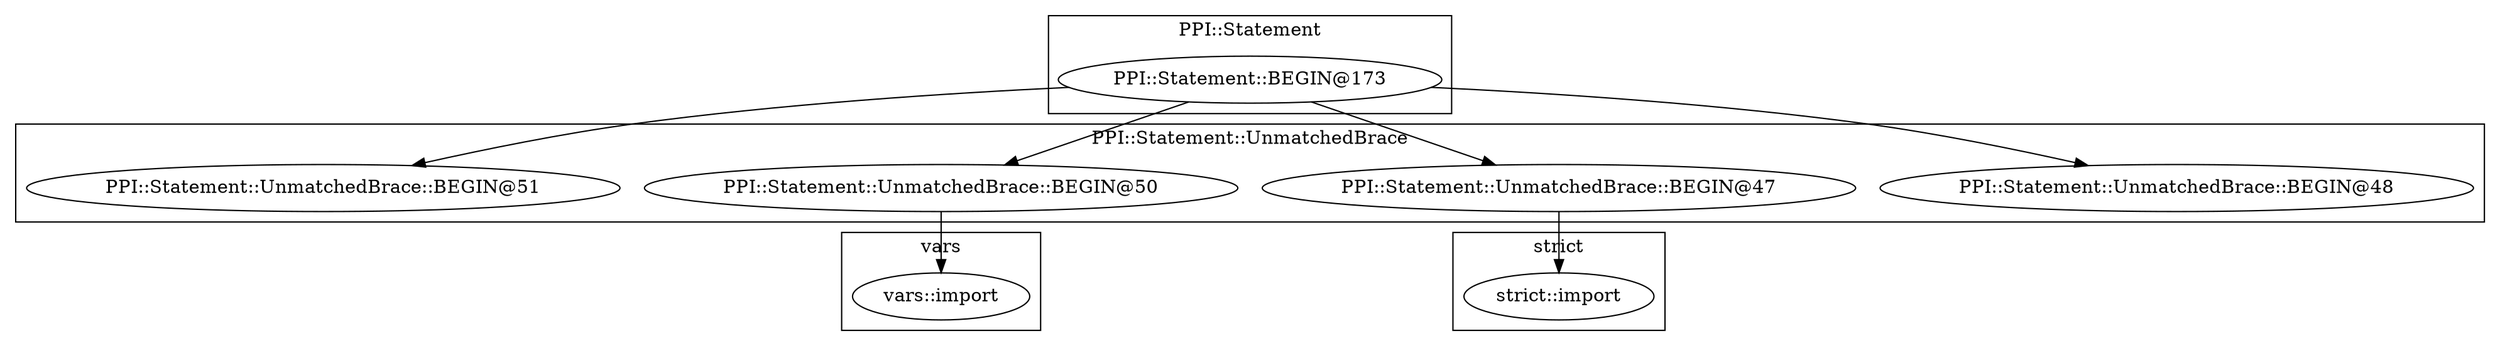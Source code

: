 digraph {
graph [overlap=false]
subgraph cluster_PPI_Statement_UnmatchedBrace {
	label="PPI::Statement::UnmatchedBrace";
	"PPI::Statement::UnmatchedBrace::BEGIN@48";
	"PPI::Statement::UnmatchedBrace::BEGIN@50";
	"PPI::Statement::UnmatchedBrace::BEGIN@47";
	"PPI::Statement::UnmatchedBrace::BEGIN@51";
}
subgraph cluster_PPI_Statement {
	label="PPI::Statement";
	"PPI::Statement::BEGIN@173";
}
subgraph cluster_vars {
	label="vars";
	"vars::import";
}
subgraph cluster_strict {
	label="strict";
	"strict::import";
}
"PPI::Statement::BEGIN@173" -> "PPI::Statement::UnmatchedBrace::BEGIN@47";
"PPI::Statement::BEGIN@173" -> "PPI::Statement::UnmatchedBrace::BEGIN@50";
"PPI::Statement::UnmatchedBrace::BEGIN@47" -> "strict::import";
"PPI::Statement::UnmatchedBrace::BEGIN@50" -> "vars::import";
"PPI::Statement::BEGIN@173" -> "PPI::Statement::UnmatchedBrace::BEGIN@51";
"PPI::Statement::BEGIN@173" -> "PPI::Statement::UnmatchedBrace::BEGIN@48";
}
